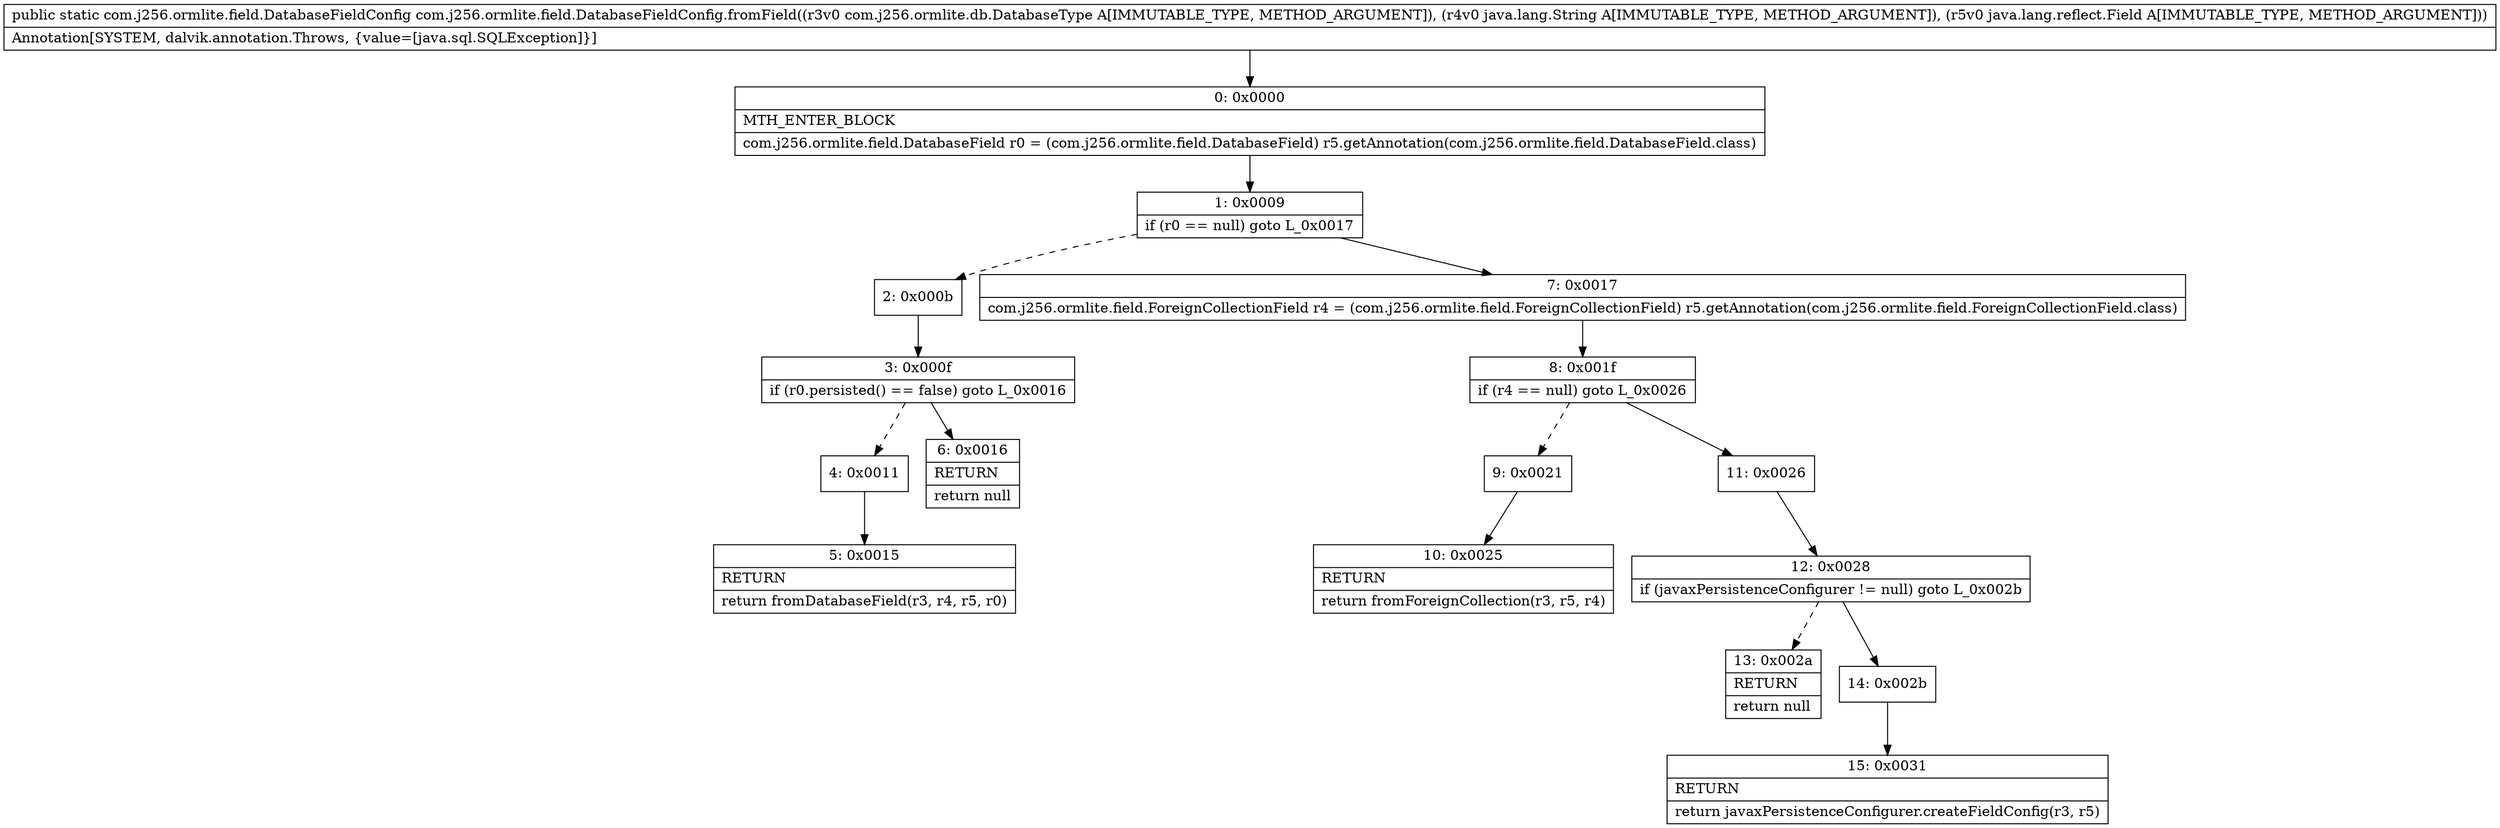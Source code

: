 digraph "CFG forcom.j256.ormlite.field.DatabaseFieldConfig.fromField(Lcom\/j256\/ormlite\/db\/DatabaseType;Ljava\/lang\/String;Ljava\/lang\/reflect\/Field;)Lcom\/j256\/ormlite\/field\/DatabaseFieldConfig;" {
Node_0 [shape=record,label="{0\:\ 0x0000|MTH_ENTER_BLOCK\l|com.j256.ormlite.field.DatabaseField r0 = (com.j256.ormlite.field.DatabaseField) r5.getAnnotation(com.j256.ormlite.field.DatabaseField.class)\l}"];
Node_1 [shape=record,label="{1\:\ 0x0009|if (r0 == null) goto L_0x0017\l}"];
Node_2 [shape=record,label="{2\:\ 0x000b}"];
Node_3 [shape=record,label="{3\:\ 0x000f|if (r0.persisted() == false) goto L_0x0016\l}"];
Node_4 [shape=record,label="{4\:\ 0x0011}"];
Node_5 [shape=record,label="{5\:\ 0x0015|RETURN\l|return fromDatabaseField(r3, r4, r5, r0)\l}"];
Node_6 [shape=record,label="{6\:\ 0x0016|RETURN\l|return null\l}"];
Node_7 [shape=record,label="{7\:\ 0x0017|com.j256.ormlite.field.ForeignCollectionField r4 = (com.j256.ormlite.field.ForeignCollectionField) r5.getAnnotation(com.j256.ormlite.field.ForeignCollectionField.class)\l}"];
Node_8 [shape=record,label="{8\:\ 0x001f|if (r4 == null) goto L_0x0026\l}"];
Node_9 [shape=record,label="{9\:\ 0x0021}"];
Node_10 [shape=record,label="{10\:\ 0x0025|RETURN\l|return fromForeignCollection(r3, r5, r4)\l}"];
Node_11 [shape=record,label="{11\:\ 0x0026}"];
Node_12 [shape=record,label="{12\:\ 0x0028|if (javaxPersistenceConfigurer != null) goto L_0x002b\l}"];
Node_13 [shape=record,label="{13\:\ 0x002a|RETURN\l|return null\l}"];
Node_14 [shape=record,label="{14\:\ 0x002b}"];
Node_15 [shape=record,label="{15\:\ 0x0031|RETURN\l|return javaxPersistenceConfigurer.createFieldConfig(r3, r5)\l}"];
MethodNode[shape=record,label="{public static com.j256.ormlite.field.DatabaseFieldConfig com.j256.ormlite.field.DatabaseFieldConfig.fromField((r3v0 com.j256.ormlite.db.DatabaseType A[IMMUTABLE_TYPE, METHOD_ARGUMENT]), (r4v0 java.lang.String A[IMMUTABLE_TYPE, METHOD_ARGUMENT]), (r5v0 java.lang.reflect.Field A[IMMUTABLE_TYPE, METHOD_ARGUMENT]))  | Annotation[SYSTEM, dalvik.annotation.Throws, \{value=[java.sql.SQLException]\}]\l}"];
MethodNode -> Node_0;
Node_0 -> Node_1;
Node_1 -> Node_2[style=dashed];
Node_1 -> Node_7;
Node_2 -> Node_3;
Node_3 -> Node_4[style=dashed];
Node_3 -> Node_6;
Node_4 -> Node_5;
Node_7 -> Node_8;
Node_8 -> Node_9[style=dashed];
Node_8 -> Node_11;
Node_9 -> Node_10;
Node_11 -> Node_12;
Node_12 -> Node_13[style=dashed];
Node_12 -> Node_14;
Node_14 -> Node_15;
}

